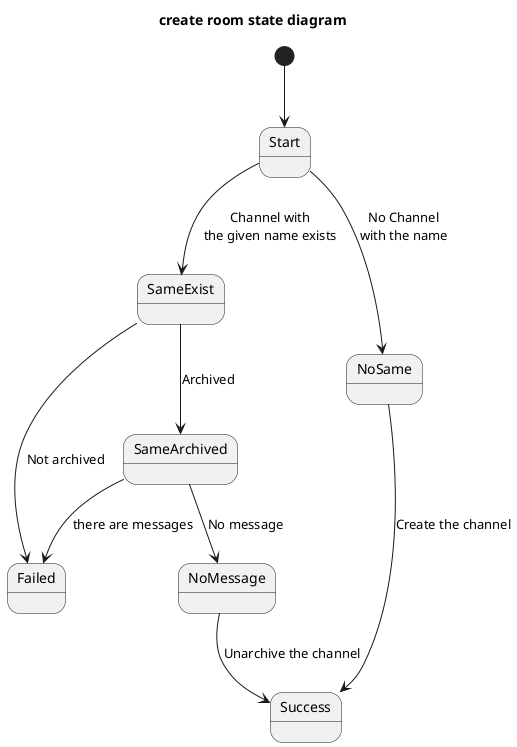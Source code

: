 @startuml{Fig10.1.png}
title create room state diagram

' [*] が開始状態 or 終了状態を表す
' [*] が含まれているとPlantUMLが状態マシン図と判断する
[*] --> Start

Start --> SameExist : Channel with\nthe given name exists
Start --> NoSame : No Channel\nwith the name

NoSame --> Success : Create the channel

SameExist --> SameArchived : Archived
SameExist --> Failed : Not archived

SameArchived --> NoMessage : No message
SameArchived --> Failed : there are messages

NoMessage --> Success : Unarchive the channel

@enduml